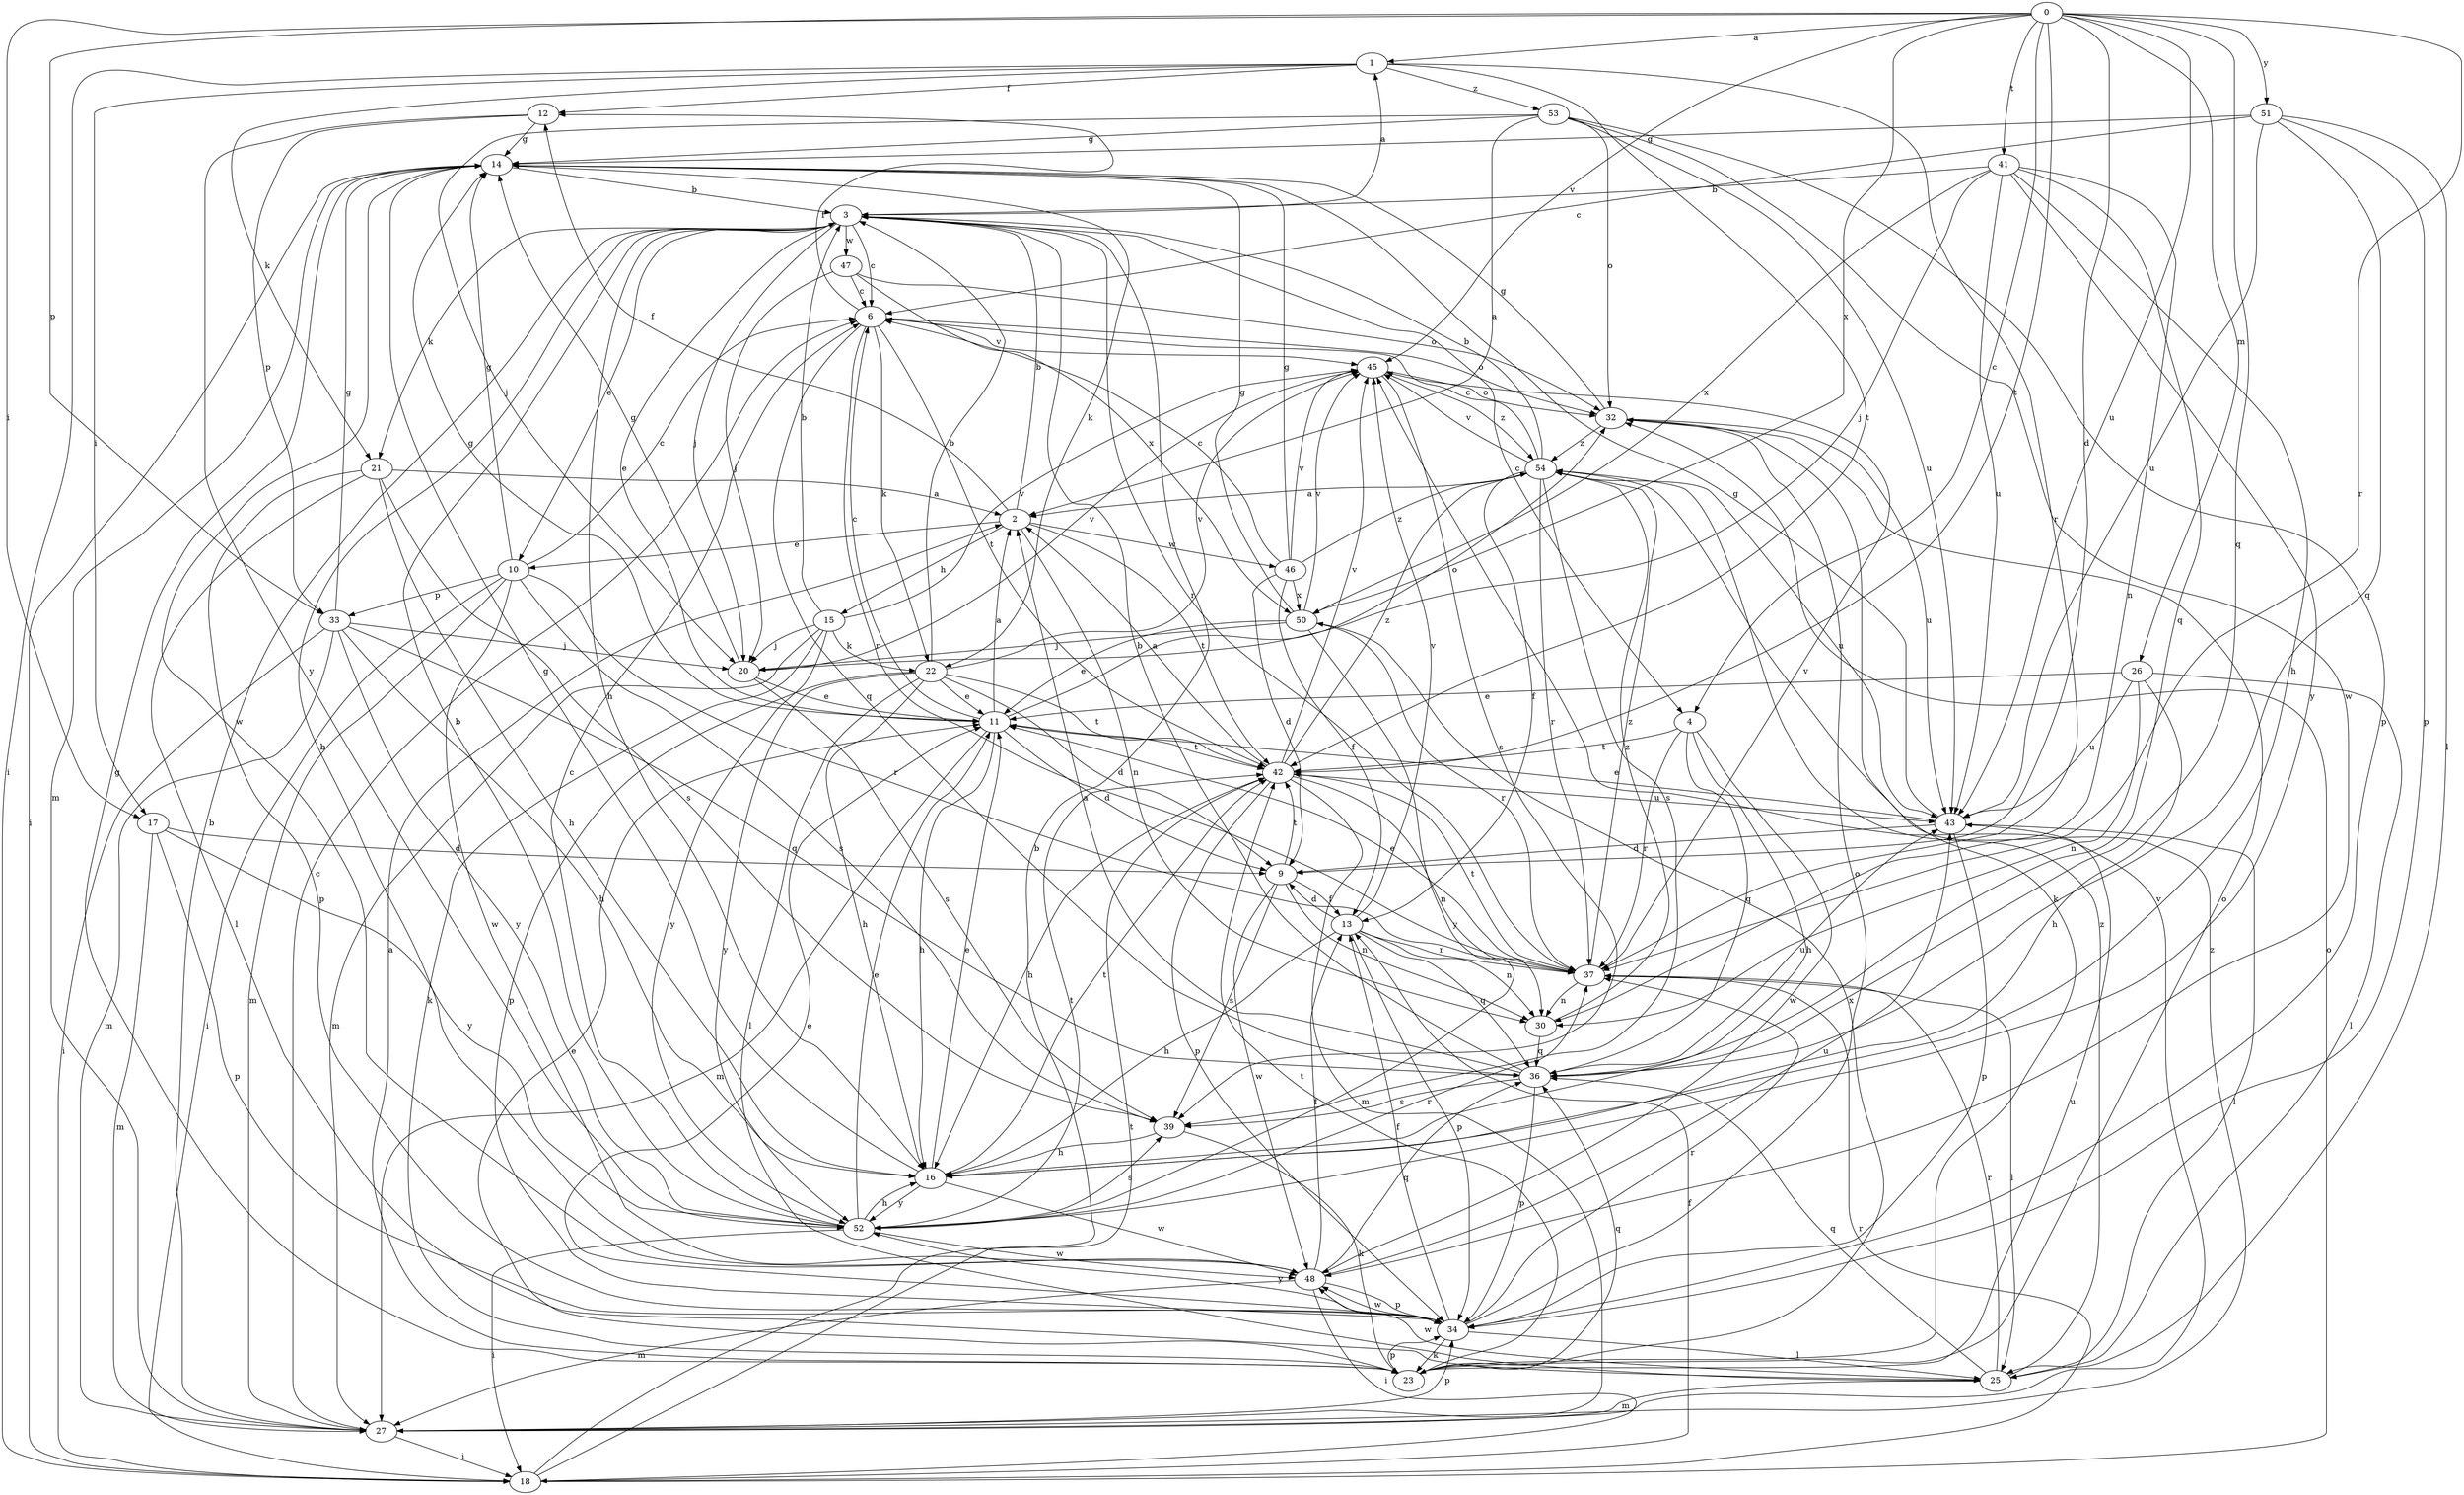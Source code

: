 strict digraph  {
0;
1;
2;
3;
4;
6;
9;
10;
11;
12;
13;
14;
15;
16;
17;
18;
20;
21;
22;
23;
25;
26;
27;
30;
32;
33;
34;
36;
37;
39;
41;
42;
43;
45;
46;
47;
48;
50;
51;
52;
53;
54;
0 -> 1  [label=a];
0 -> 4  [label=c];
0 -> 9  [label=d];
0 -> 17  [label=i];
0 -> 26  [label=m];
0 -> 33  [label=p];
0 -> 36  [label=q];
0 -> 37  [label=r];
0 -> 41  [label=t];
0 -> 42  [label=t];
0 -> 43  [label=u];
0 -> 45  [label=v];
0 -> 50  [label=x];
0 -> 51  [label=y];
1 -> 12  [label=f];
1 -> 17  [label=i];
1 -> 18  [label=i];
1 -> 21  [label=k];
1 -> 37  [label=r];
1 -> 42  [label=t];
1 -> 53  [label=z];
2 -> 3  [label=b];
2 -> 10  [label=e];
2 -> 12  [label=f];
2 -> 15  [label=h];
2 -> 30  [label=n];
2 -> 42  [label=t];
2 -> 46  [label=w];
3 -> 1  [label=a];
3 -> 4  [label=c];
3 -> 6  [label=c];
3 -> 10  [label=e];
3 -> 11  [label=e];
3 -> 16  [label=h];
3 -> 20  [label=j];
3 -> 21  [label=k];
3 -> 37  [label=r];
3 -> 47  [label=w];
4 -> 16  [label=h];
4 -> 36  [label=q];
4 -> 37  [label=r];
4 -> 42  [label=t];
4 -> 48  [label=w];
6 -> 12  [label=f];
6 -> 22  [label=k];
6 -> 32  [label=o];
6 -> 36  [label=q];
6 -> 37  [label=r];
6 -> 42  [label=t];
6 -> 45  [label=v];
9 -> 13  [label=f];
9 -> 30  [label=n];
9 -> 39  [label=s];
9 -> 42  [label=t];
9 -> 48  [label=w];
10 -> 6  [label=c];
10 -> 14  [label=g];
10 -> 18  [label=i];
10 -> 27  [label=m];
10 -> 33  [label=p];
10 -> 37  [label=r];
10 -> 39  [label=s];
10 -> 48  [label=w];
11 -> 2  [label=a];
11 -> 6  [label=c];
11 -> 9  [label=d];
11 -> 14  [label=g];
11 -> 16  [label=h];
11 -> 27  [label=m];
11 -> 32  [label=o];
11 -> 42  [label=t];
12 -> 14  [label=g];
12 -> 33  [label=p];
12 -> 52  [label=y];
13 -> 9  [label=d];
13 -> 16  [label=h];
13 -> 30  [label=n];
13 -> 34  [label=p];
13 -> 36  [label=q];
13 -> 37  [label=r];
13 -> 45  [label=v];
14 -> 3  [label=b];
14 -> 18  [label=i];
14 -> 22  [label=k];
14 -> 27  [label=m];
14 -> 48  [label=w];
15 -> 3  [label=b];
15 -> 20  [label=j];
15 -> 22  [label=k];
15 -> 23  [label=k];
15 -> 27  [label=m];
15 -> 45  [label=v];
15 -> 52  [label=y];
16 -> 11  [label=e];
16 -> 14  [label=g];
16 -> 42  [label=t];
16 -> 48  [label=w];
16 -> 52  [label=y];
17 -> 9  [label=d];
17 -> 27  [label=m];
17 -> 34  [label=p];
17 -> 52  [label=y];
18 -> 3  [label=b];
18 -> 13  [label=f];
18 -> 32  [label=o];
18 -> 37  [label=r];
18 -> 42  [label=t];
20 -> 11  [label=e];
20 -> 14  [label=g];
20 -> 39  [label=s];
20 -> 45  [label=v];
21 -> 2  [label=a];
21 -> 16  [label=h];
21 -> 25  [label=l];
21 -> 34  [label=p];
21 -> 39  [label=s];
22 -> 3  [label=b];
22 -> 9  [label=d];
22 -> 11  [label=e];
22 -> 16  [label=h];
22 -> 25  [label=l];
22 -> 34  [label=p];
22 -> 42  [label=t];
22 -> 45  [label=v];
22 -> 52  [label=y];
23 -> 2  [label=a];
23 -> 11  [label=e];
23 -> 14  [label=g];
23 -> 32  [label=o];
23 -> 34  [label=p];
23 -> 36  [label=q];
23 -> 42  [label=t];
23 -> 43  [label=u];
23 -> 50  [label=x];
25 -> 27  [label=m];
25 -> 36  [label=q];
25 -> 37  [label=r];
25 -> 48  [label=w];
25 -> 54  [label=z];
26 -> 11  [label=e];
26 -> 16  [label=h];
26 -> 25  [label=l];
26 -> 30  [label=n];
26 -> 43  [label=u];
27 -> 3  [label=b];
27 -> 6  [label=c];
27 -> 18  [label=i];
27 -> 34  [label=p];
27 -> 45  [label=v];
27 -> 54  [label=z];
30 -> 36  [label=q];
30 -> 54  [label=z];
32 -> 14  [label=g];
32 -> 23  [label=k];
32 -> 43  [label=u];
32 -> 54  [label=z];
33 -> 14  [label=g];
33 -> 16  [label=h];
33 -> 18  [label=i];
33 -> 20  [label=j];
33 -> 27  [label=m];
33 -> 36  [label=q];
33 -> 52  [label=y];
34 -> 11  [label=e];
34 -> 13  [label=f];
34 -> 23  [label=k];
34 -> 25  [label=l];
34 -> 32  [label=o];
34 -> 37  [label=r];
34 -> 48  [label=w];
34 -> 52  [label=y];
36 -> 2  [label=a];
36 -> 3  [label=b];
36 -> 34  [label=p];
36 -> 39  [label=s];
36 -> 43  [label=u];
37 -> 11  [label=e];
37 -> 25  [label=l];
37 -> 30  [label=n];
37 -> 42  [label=t];
37 -> 45  [label=v];
37 -> 54  [label=z];
39 -> 16  [label=h];
39 -> 23  [label=k];
41 -> 3  [label=b];
41 -> 16  [label=h];
41 -> 20  [label=j];
41 -> 30  [label=n];
41 -> 36  [label=q];
41 -> 43  [label=u];
41 -> 50  [label=x];
41 -> 52  [label=y];
42 -> 2  [label=a];
42 -> 16  [label=h];
42 -> 27  [label=m];
42 -> 30  [label=n];
42 -> 34  [label=p];
42 -> 43  [label=u];
42 -> 45  [label=v];
42 -> 54  [label=z];
43 -> 9  [label=d];
43 -> 11  [label=e];
43 -> 14  [label=g];
43 -> 25  [label=l];
43 -> 34  [label=p];
45 -> 32  [label=o];
45 -> 39  [label=s];
45 -> 54  [label=z];
46 -> 6  [label=c];
46 -> 9  [label=d];
46 -> 13  [label=f];
46 -> 14  [label=g];
46 -> 45  [label=v];
46 -> 50  [label=x];
46 -> 54  [label=z];
47 -> 6  [label=c];
47 -> 20  [label=j];
47 -> 32  [label=o];
47 -> 50  [label=x];
48 -> 3  [label=b];
48 -> 13  [label=f];
48 -> 18  [label=i];
48 -> 27  [label=m];
48 -> 34  [label=p];
48 -> 36  [label=q];
48 -> 43  [label=u];
50 -> 11  [label=e];
50 -> 14  [label=g];
50 -> 20  [label=j];
50 -> 37  [label=r];
50 -> 45  [label=v];
50 -> 52  [label=y];
51 -> 6  [label=c];
51 -> 14  [label=g];
51 -> 25  [label=l];
51 -> 34  [label=p];
51 -> 36  [label=q];
51 -> 43  [label=u];
52 -> 3  [label=b];
52 -> 6  [label=c];
52 -> 11  [label=e];
52 -> 16  [label=h];
52 -> 18  [label=i];
52 -> 37  [label=r];
52 -> 39  [label=s];
52 -> 42  [label=t];
52 -> 48  [label=w];
53 -> 2  [label=a];
53 -> 14  [label=g];
53 -> 20  [label=j];
53 -> 32  [label=o];
53 -> 34  [label=p];
53 -> 43  [label=u];
53 -> 48  [label=w];
54 -> 2  [label=a];
54 -> 3  [label=b];
54 -> 6  [label=c];
54 -> 13  [label=f];
54 -> 37  [label=r];
54 -> 39  [label=s];
54 -> 43  [label=u];
54 -> 45  [label=v];
}
